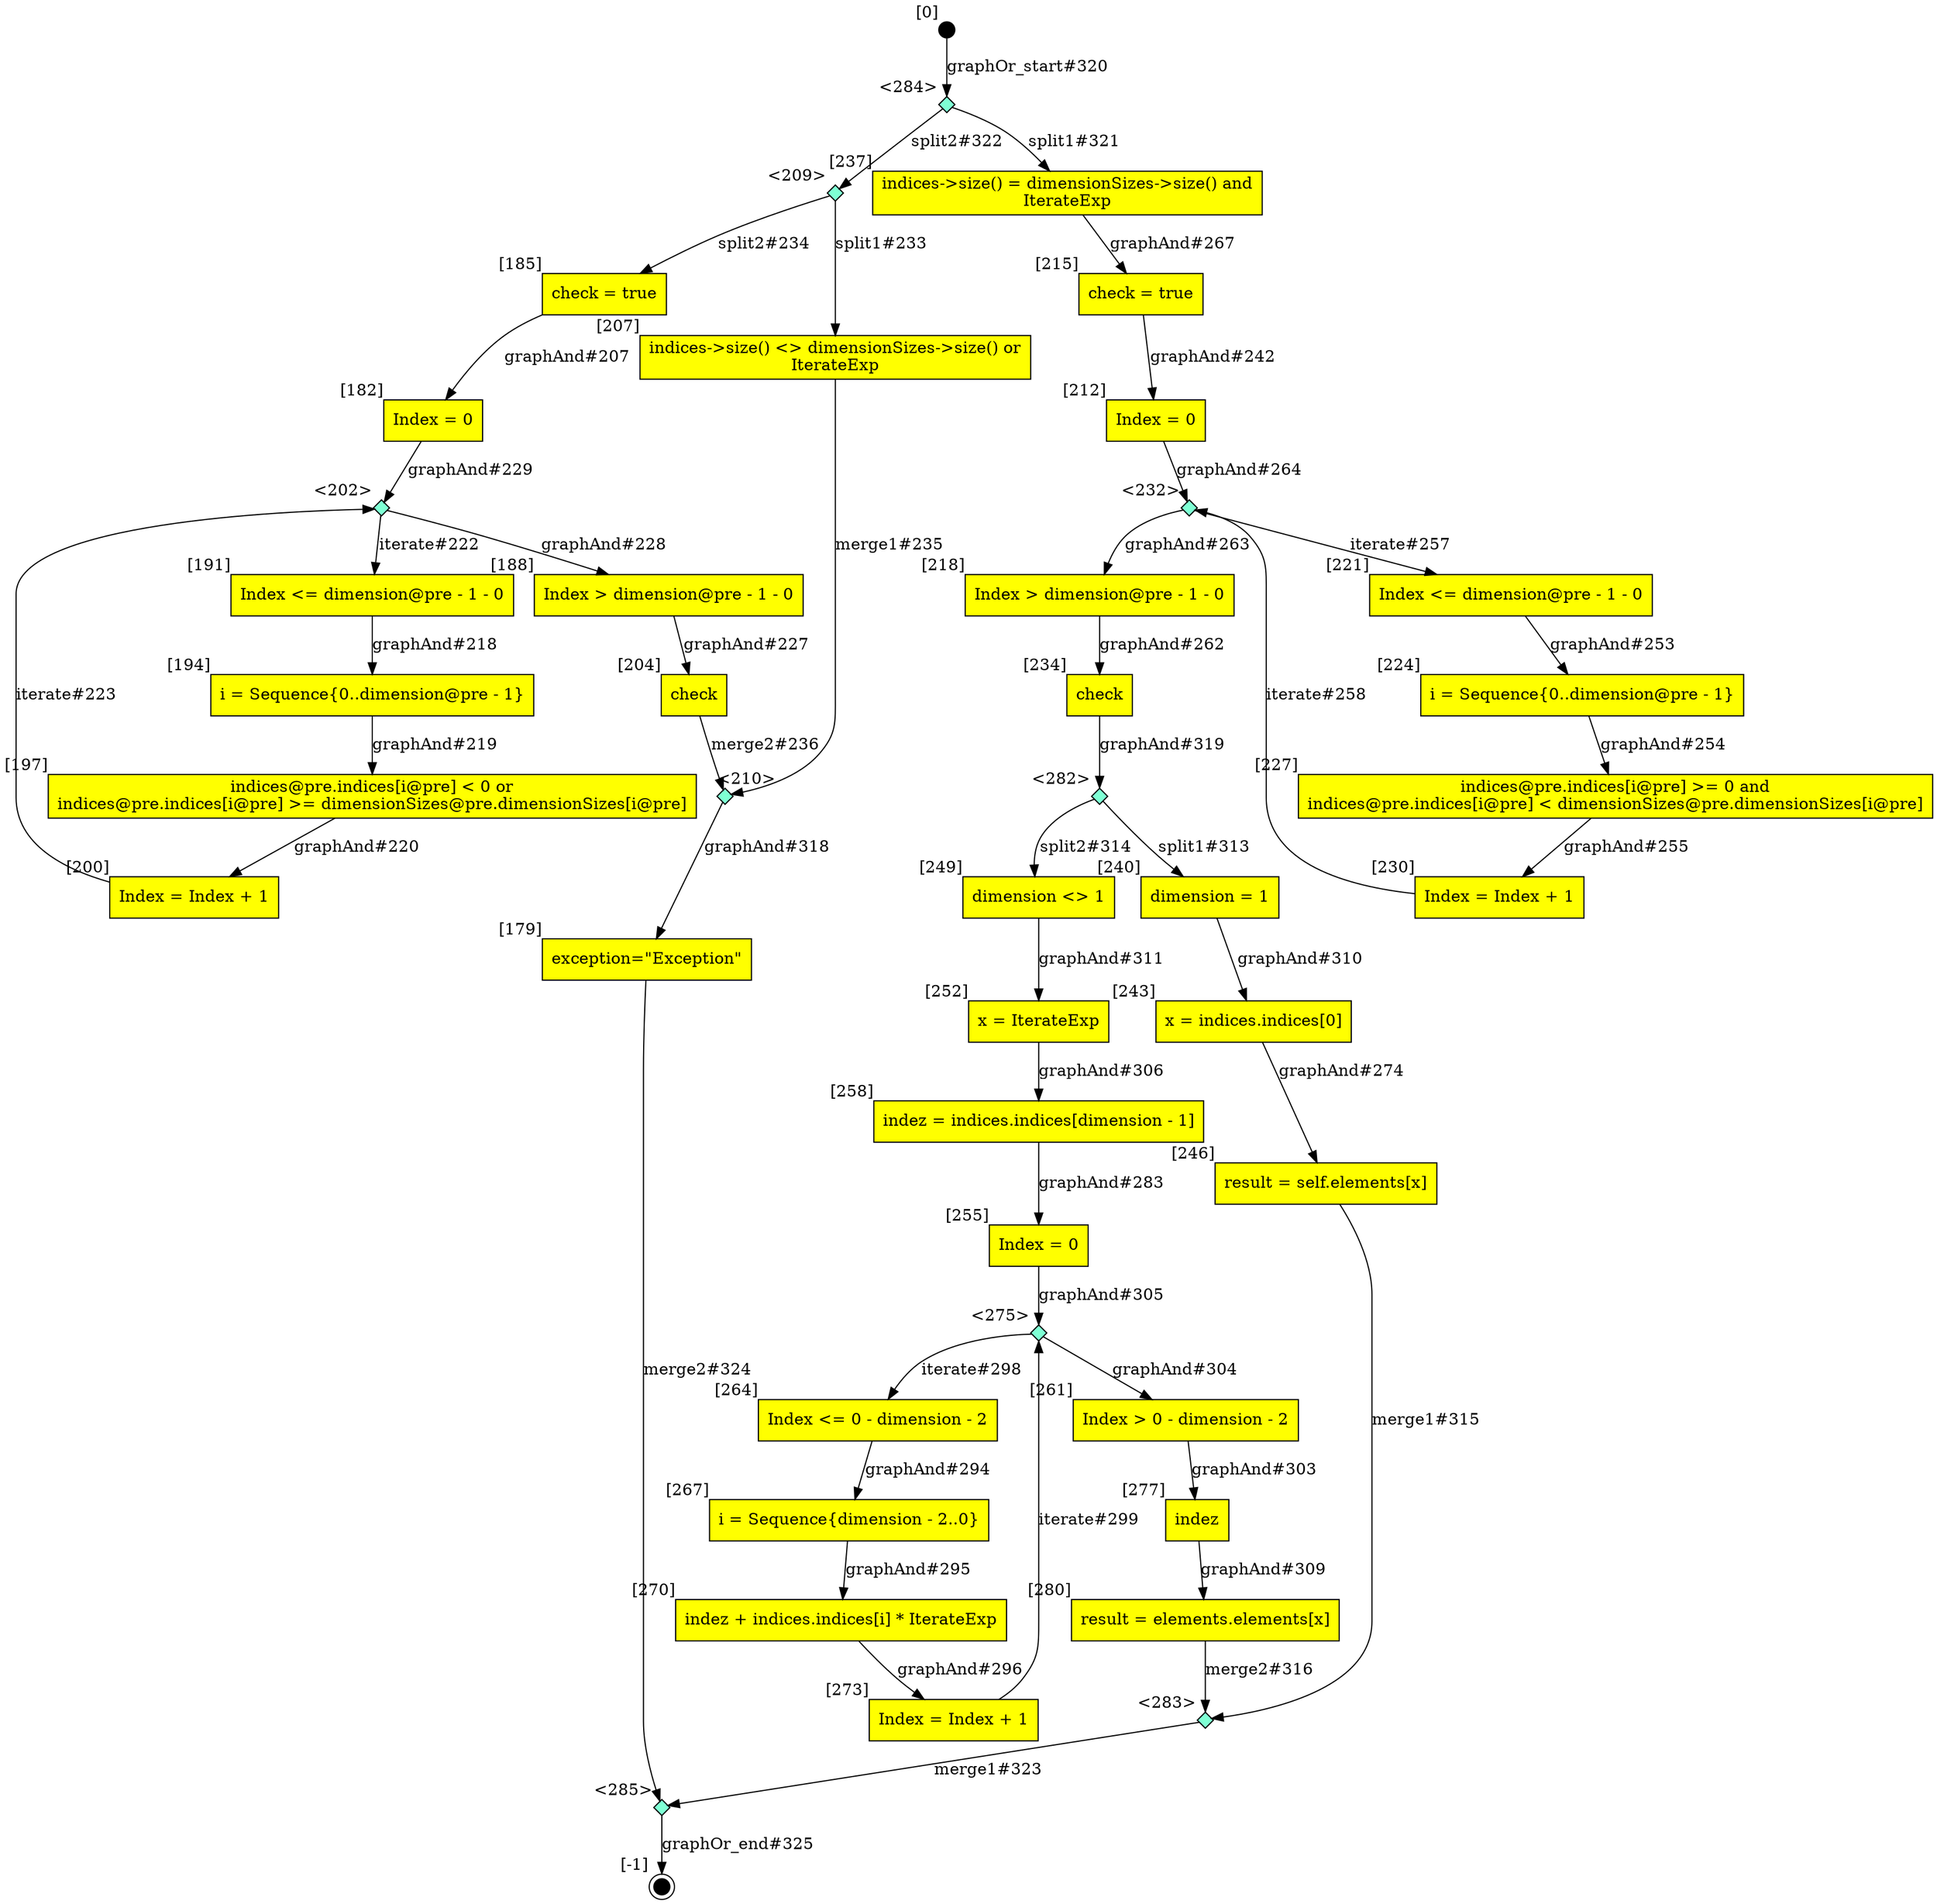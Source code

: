 digraph CLG {
  258 [shape="box", label="indez = indices.indices[dimension - 1]", style=filled, fillcolor=yellow, xlabel="[258]"];
  194 [shape="box", label="i = Sequence{0..dimension@pre - 1}", style=filled, fillcolor=yellow, xlabel="[194]"];
  261 [shape="box", label="Index > 0 - dimension - 2", style=filled, fillcolor=yellow, xlabel="[261]"];
  197 [shape="box", label="indices@pre.indices[i@pre] < 0 or
indices@pre.indices[i@pre] >= dimensionSizes@pre.dimensionSizes[i@pre]
", style=filled, fillcolor=yellow, xlabel="[197]"];
  264 [shape="box", label="Index <= 0 - dimension - 2", style=filled, fillcolor=yellow, xlabel="[264]"];
  200 [shape="box", label="Index = Index + 1", style=filled, fillcolor=yellow, xlabel="[200]"];
  202 [shape="diamond", label="", xlabel="<202>", style=filled, fillcolor=aquamarine, fixedsize=true, width=.2, height=.2];
  267 [shape="box", label="i = Sequence{dimension - 2..0}", style=filled, fillcolor=yellow, xlabel="[267]"];
  204 [shape="box", label="check", style=filled, fillcolor=yellow, xlabel="[204]"];
  270 [shape="box", label="indez + indices.indices[i] * IterateExp", style=filled, fillcolor=yellow, xlabel="[270]"];
  207 [shape="box", label="indices->size() <> dimensionSizes->size() or
IterateExp
", style=filled, fillcolor=yellow, xlabel="[207]"];
  273 [shape="box", label="Index = Index + 1", style=filled, fillcolor=yellow, xlabel="[273]"];
  209 [shape="diamond", label="", xlabel="<209>", style=filled, fillcolor=aquamarine, fixedsize=true, width=.2, height=.2];
  210 [shape="diamond", label="", xlabel="<210>", style=filled, fillcolor=aquamarine, fixedsize=true, width=.2, height=.2];
  275 [shape="diamond", label="", xlabel="<275>", style=filled, fillcolor=aquamarine, fixedsize=true, width=.2, height=.2];
  212 [shape="box", label="Index = 0", style=filled, fillcolor=yellow, xlabel="[212]"];
  277 [shape="box", label="indez", style=filled, fillcolor=yellow, xlabel="[277]"];
  215 [shape="box", label="check = true", style=filled, fillcolor=yellow, xlabel="[215]"];
  280 [shape="box", label="result = elements.elements[x]", style=filled, fillcolor=yellow, xlabel="[280]"];
  218 [shape="box", label="Index > dimension@pre - 1 - 0", style=filled, fillcolor=yellow, xlabel="[218]"];
  282 [shape="diamond", label="", xlabel="<282>", style=filled, fillcolor=aquamarine, fixedsize=true, width=.2, height=.2];
  283 [shape="diamond", label="", xlabel="<283>", style=filled, fillcolor=aquamarine, fixedsize=true, width=.2, height=.2];
  284 [shape="diamond", label="", xlabel="<284>", style=filled, fillcolor=aquamarine, fixedsize=true, width=.2, height=.2];
  221 [shape="box", label="Index <= dimension@pre - 1 - 0", style=filled, fillcolor=yellow, xlabel="[221]"];
  285 [shape="diamond", label="", xlabel="<285>", style=filled, fillcolor=aquamarine, fixedsize=true, width=.2, height=.2];
  224 [shape="box", label="i = Sequence{0..dimension@pre - 1}", style=filled, fillcolor=yellow, xlabel="[224]"];
  227 [shape="box", label="indices@pre.indices[i@pre] >= 0 and
indices@pre.indices[i@pre] < dimensionSizes@pre.dimensionSizes[i@pre]
", style=filled, fillcolor=yellow, xlabel="[227]"];
  230 [shape="box", label="Index = Index + 1", style=filled, fillcolor=yellow, xlabel="[230]"];
  232 [shape="diamond", label="", xlabel="<232>", style=filled, fillcolor=aquamarine, fixedsize=true, width=.2, height=.2];
  234 [shape="box", label="check", style=filled, fillcolor=yellow, xlabel="[234]"];
  236 [style=filled, fillcolor=black, shape="circle", label="", fixedsize=true, width=.2, height=.2, xlabel="[0]"];
  237 [shape="box", label="indices->size() = dimensionSizes->size() and
IterateExp
", style=filled, fillcolor=yellow, xlabel="[237]"];
  240 [shape="box", label="dimension = 1", style=filled, fillcolor=yellow, xlabel="[240]"];
  243 [shape="box", label="x = indices.indices[0]", style=filled, fillcolor=yellow, xlabel="[243]"];
  179 [shape="box", label="exception=\"Exception\"", style=filled, fillcolor=yellow, xlabel="[179]"];
  180 [style=filled, fillcolor=black, shape="doublecircle", label="", fixedsize=true, width=.2, height=.2, xlabel="[-1]"];
  246 [shape="box", label="result = self.elements[x]", style=filled, fillcolor=yellow, xlabel="[246]"];
  182 [shape="box", label="Index = 0", style=filled, fillcolor=yellow, xlabel="[182]"];
  249 [shape="box", label="dimension <> 1", style=filled, fillcolor=yellow, xlabel="[249]"];
  185 [shape="box", label="check = true", style=filled, fillcolor=yellow, xlabel="[185]"];
  252 [shape="box", label="x = IterateExp", style=filled, fillcolor=yellow, xlabel="[252]"];
  188 [shape="box", label="Index > dimension@pre - 1 - 0", style=filled, fillcolor=yellow, xlabel="[188]"];
  255 [shape="box", label="Index = 0", style=filled, fillcolor=yellow, xlabel="[255]"];
  191 [shape="box", label="Index <= dimension@pre - 1 - 0", style=filled, fillcolor=yellow, xlabel="[191]"];
  232 -> 221[label="iterate#257"];
  230 -> 232[label="iterate#258"];
  218 -> 234[label="graphAnd#262"];
  232 -> 218[label="graphAnd#263"];
  212 -> 232[label="graphAnd#264"];
  237 -> 215[label="graphAnd#267"];
  243 -> 246[label="graphAnd#274"];
  258 -> 255[label="graphAnd#283"];
  264 -> 267[label="graphAnd#294"];
  267 -> 270[label="graphAnd#295"];
  270 -> 273[label="graphAnd#296"];
  275 -> 264[label="iterate#298"];
  273 -> 275[label="iterate#299"];
  261 -> 277[label="graphAnd#303"];
  275 -> 261[label="graphAnd#304"];
  255 -> 275[label="graphAnd#305"];
  252 -> 258[label="graphAnd#306"];
  277 -> 280[label="graphAnd#309"];
  240 -> 243[label="graphAnd#310"];
  249 -> 252[label="graphAnd#311"];
  282 -> 240[label="split1#313"];
  282 -> 249[label="split2#314"];
  246 -> 283[label="merge1#315"];
  280 -> 283[label="merge2#316"];
  210 -> 179[label="graphAnd#318"];
  234 -> 282[label="graphAnd#319"];
  236 -> 284[label="graphOr_start#320"];
  284 -> 237[label="split1#321"];
  284 -> 209[label="split2#322"];
  283 -> 285[label="merge1#323"];
  179 -> 285[label="merge2#324"];
  285 -> 180[label="graphOr_end#325"];
  185 -> 182[label="graphAnd#207"];
  191 -> 194[label="graphAnd#218"];
  194 -> 197[label="graphAnd#219"];
  197 -> 200[label="graphAnd#220"];
  202 -> 191[label="iterate#222"];
  200 -> 202[label="iterate#223"];
  188 -> 204[label="graphAnd#227"];
  202 -> 188[label="graphAnd#228"];
  182 -> 202[label="graphAnd#229"];
  209 -> 207[label="split1#233"];
  209 -> 185[label="split2#234"];
  207 -> 210[label="merge1#235"];
  204 -> 210[label="merge2#236"];
  215 -> 212[label="graphAnd#242"];
  221 -> 224[label="graphAnd#253"];
  224 -> 227[label="graphAnd#254"];
  227 -> 230[label="graphAnd#255"];
}
